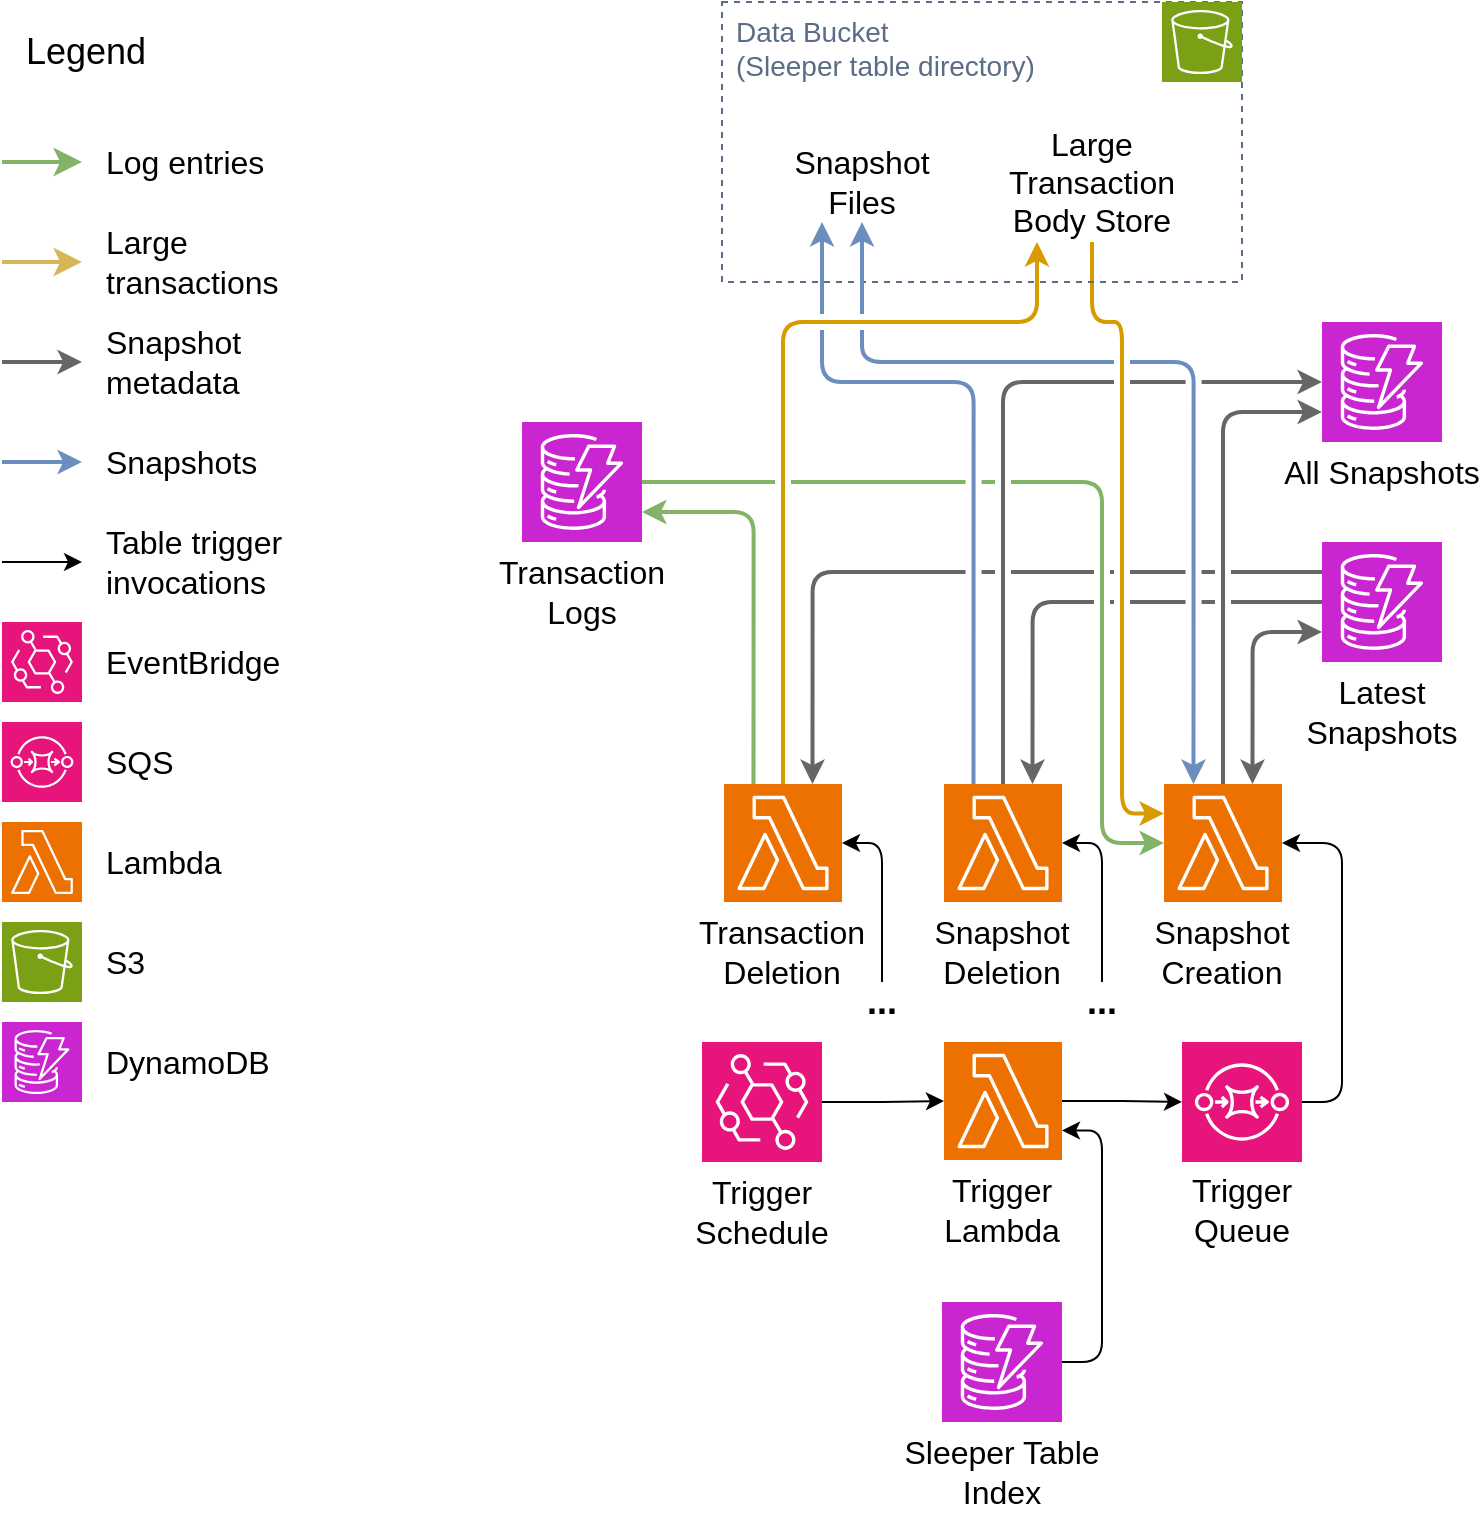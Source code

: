 <mxfile version="26.1.1">
  <diagram name="Page-1" id="XoA868RuWuj9pkEtLbrI">
    <mxGraphModel dx="2074" dy="1196" grid="1" gridSize="10" guides="1" tooltips="1" connect="1" arrows="1" fold="1" page="1" pageScale="1" pageWidth="827" pageHeight="1169" math="0" shadow="0">
      <root>
        <mxCell id="0" />
        <mxCell id="1" parent="0" />
        <mxCell id="zwTfYpXP-W-T_Ir1GxMR-30" style="edgeStyle=orthogonalEdgeStyle;rounded=1;orthogonalLoop=1;jettySize=auto;html=1;exitX=0.5;exitY=0;exitDx=0;exitDy=0;exitPerimeter=0;entryX=0.25;entryY=1;entryDx=0;entryDy=0;fillColor=#ffe6cc;strokeColor=#d79b00;strokeWidth=2;curved=0;jumpStyle=gap;" edge="1" parent="1" source="zwTfYpXP-W-T_Ir1GxMR-8" target="2BP0mcNtexj8iC0AKuNT-5">
          <mxGeometry relative="1" as="geometry">
            <Array as="points">
              <mxPoint x="431" y="300" />
              <mxPoint x="558" y="300" />
            </Array>
          </mxGeometry>
        </mxCell>
        <mxCell id="zwTfYpXP-W-T_Ir1GxMR-47" style="edgeStyle=orthogonalEdgeStyle;rounded=1;orthogonalLoop=1;jettySize=auto;html=1;exitX=0.5;exitY=1;exitDx=0;exitDy=0;entryX=0;entryY=0.25;entryDx=0;entryDy=0;entryPerimeter=0;fillColor=#ffe6cc;strokeColor=#d79b00;curved=0;strokeWidth=2;jumpStyle=gap;" edge="1" parent="1" source="2BP0mcNtexj8iC0AKuNT-5" target="zwTfYpXP-W-T_Ir1GxMR-3">
          <mxGeometry relative="1" as="geometry">
            <Array as="points">
              <mxPoint x="585" y="300" />
              <mxPoint x="600" y="300" />
              <mxPoint x="600" y="546" />
            </Array>
          </mxGeometry>
        </mxCell>
        <mxCell id="2BP0mcNtexj8iC0AKuNT-1" value="Data Bucket&lt;div&gt;(Sleeper table directory)&lt;/div&gt;" style="fillColor=none;strokeColor=#5A6C86;dashed=1;verticalAlign=top;fontStyle=0;fontColor=#5A6C86;whiteSpace=wrap;html=1;align=left;spacingLeft=5;fontSize=14;" parent="1" vertex="1">
          <mxGeometry x="400" y="140" width="260" height="140" as="geometry" />
        </mxCell>
        <mxCell id="2BP0mcNtexj8iC0AKuNT-2" value="" style="sketch=0;points=[[0,0,0],[0.25,0,0],[0.5,0,0],[0.75,0,0],[1,0,0],[0,1,0],[0.25,1,0],[0.5,1,0],[0.75,1,0],[1,1,0],[0,0.25,0],[0,0.5,0],[0,0.75,0],[1,0.25,0],[1,0.5,0],[1,0.75,0]];outlineConnect=0;fontColor=#232F3E;fillColor=#7AA116;strokeColor=#ffffff;dashed=0;verticalLabelPosition=bottom;verticalAlign=top;align=center;html=1;fontSize=12;fontStyle=0;aspect=fixed;shape=mxgraph.aws4.resourceIcon;resIcon=mxgraph.aws4.s3;" parent="1" vertex="1">
          <mxGeometry x="620" y="140" width="40" height="40" as="geometry" />
        </mxCell>
        <mxCell id="2BP0mcNtexj8iC0AKuNT-4" value="Snapshot Files" style="text;html=1;align=center;verticalAlign=middle;whiteSpace=wrap;rounded=0;fontSize=16;" parent="1" vertex="1">
          <mxGeometry x="430" y="210" width="80" height="40" as="geometry" />
        </mxCell>
        <mxCell id="2BP0mcNtexj8iC0AKuNT-5" value="Large Transaction Body Store" style="text;html=1;align=center;verticalAlign=middle;whiteSpace=wrap;rounded=0;fontSize=16;" parent="1" vertex="1">
          <mxGeometry x="530" y="200" width="110" height="60" as="geometry" />
        </mxCell>
        <mxCell id="2BP0mcNtexj8iC0AKuNT-21" value="" style="sketch=0;points=[[0,0,0],[0.25,0,0],[0.5,0,0],[0.75,0,0],[1,0,0],[0,1,0],[0.25,1,0],[0.5,1,0],[0.75,1,0],[1,1,0],[0,0.25,0],[0,0.5,0],[0,0.75,0],[1,0.25,0],[1,0.5,0],[1,0.75,0]];outlineConnect=0;fontColor=#232F3E;fillColor=#C925D1;strokeColor=#ffffff;dashed=0;verticalLabelPosition=bottom;verticalAlign=top;align=center;html=1;fontSize=12;fontStyle=0;aspect=fixed;shape=mxgraph.aws4.resourceIcon;resIcon=mxgraph.aws4.dynamodb;" parent="1" vertex="1">
          <mxGeometry x="700" y="410" width="60" height="60" as="geometry" />
        </mxCell>
        <mxCell id="2BP0mcNtexj8iC0AKuNT-22" value="Latest Snapshots" style="text;html=1;align=center;verticalAlign=middle;whiteSpace=wrap;rounded=0;fontSize=16;" parent="1" vertex="1">
          <mxGeometry x="680" y="470" width="100" height="50" as="geometry" />
        </mxCell>
        <mxCell id="2BP0mcNtexj8iC0AKuNT-51" value="" style="sketch=0;points=[[0,0,0],[0.25,0,0],[0.5,0,0],[0.75,0,0],[1,0,0],[0,1,0],[0.25,1,0],[0.5,1,0],[0.75,1,0],[1,1,0],[0,0.25,0],[0,0.5,0],[0,0.75,0],[1,0.25,0],[1,0.5,0],[1,0.75,0]];outlineConnect=0;fontColor=#232F3E;fillColor=#C925D1;strokeColor=#ffffff;dashed=0;verticalLabelPosition=bottom;verticalAlign=top;align=center;html=1;fontSize=12;fontStyle=0;aspect=fixed;shape=mxgraph.aws4.resourceIcon;resIcon=mxgraph.aws4.dynamodb;" parent="1" vertex="1">
          <mxGeometry x="700" y="300" width="60" height="60" as="geometry" />
        </mxCell>
        <mxCell id="2BP0mcNtexj8iC0AKuNT-52" value="All Snapshots" style="text;html=1;align=center;verticalAlign=middle;whiteSpace=wrap;rounded=0;fontSize=16;" parent="1" vertex="1">
          <mxGeometry x="680" y="360" width="100" height="30" as="geometry" />
        </mxCell>
        <mxCell id="2BP0mcNtexj8iC0AKuNT-76" value="" style="sketch=0;points=[[0,0,0],[0.25,0,0],[0.5,0,0],[0.75,0,0],[1,0,0],[0,1,0],[0.25,1,0],[0.5,1,0],[0.75,1,0],[1,1,0],[0,0.25,0],[0,0.5,0],[0,0.75,0],[1,0.25,0],[1,0.5,0],[1,0.75,0]];outlineConnect=0;fontColor=#232F3E;fillColor=#E7157B;strokeColor=#ffffff;dashed=0;verticalLabelPosition=bottom;verticalAlign=top;align=center;html=1;fontSize=12;fontStyle=0;aspect=fixed;shape=mxgraph.aws4.resourceIcon;resIcon=mxgraph.aws4.sqs;" parent="1" vertex="1">
          <mxGeometry x="40" y="500" width="40" height="40" as="geometry" />
        </mxCell>
        <mxCell id="2BP0mcNtexj8iC0AKuNT-77" value="SQS" style="text;html=1;strokeColor=none;fillColor=none;align=left;verticalAlign=middle;whiteSpace=wrap;rounded=0;fontSize=16;" parent="1" vertex="1">
          <mxGeometry x="90" y="500" width="100" height="40" as="geometry" />
        </mxCell>
        <mxCell id="2BP0mcNtexj8iC0AKuNT-80" value="" style="sketch=0;points=[[0,0,0],[0.25,0,0],[0.5,0,0],[0.75,0,0],[1,0,0],[0,1,0],[0.25,1,0],[0.5,1,0],[0.75,1,0],[1,1,0],[0,0.25,0],[0,0.5,0],[0,0.75,0],[1,0.25,0],[1,0.5,0],[1,0.75,0]];outlineConnect=0;fontColor=#232F3E;fillColor=#ED7100;strokeColor=#ffffff;dashed=0;verticalLabelPosition=bottom;verticalAlign=top;align=center;html=1;fontSize=12;fontStyle=0;aspect=fixed;shape=mxgraph.aws4.resourceIcon;resIcon=mxgraph.aws4.lambda;" parent="1" vertex="1">
          <mxGeometry x="40" y="550" width="40" height="40" as="geometry" />
        </mxCell>
        <mxCell id="2BP0mcNtexj8iC0AKuNT-83" value="Lambda" style="text;html=1;strokeColor=none;fillColor=none;align=left;verticalAlign=middle;whiteSpace=wrap;rounded=0;fontSize=16;" parent="1" vertex="1">
          <mxGeometry x="90" y="550" width="100" height="40" as="geometry" />
        </mxCell>
        <mxCell id="2BP0mcNtexj8iC0AKuNT-88" value="" style="sketch=0;points=[[0,0,0],[0.25,0,0],[0.5,0,0],[0.75,0,0],[1,0,0],[0,1,0],[0.25,1,0],[0.5,1,0],[0.75,1,0],[1,1,0],[0,0.25,0],[0,0.5,0],[0,0.75,0],[1,0.25,0],[1,0.5,0],[1,0.75,0]];outlineConnect=0;fontColor=#232F3E;fillColor=#C925D1;strokeColor=#ffffff;dashed=0;verticalLabelPosition=bottom;verticalAlign=top;align=center;html=1;fontSize=12;fontStyle=0;aspect=fixed;shape=mxgraph.aws4.resourceIcon;resIcon=mxgraph.aws4.dynamodb;" parent="1" vertex="1">
          <mxGeometry x="40" y="650" width="40" height="40" as="geometry" />
        </mxCell>
        <mxCell id="2BP0mcNtexj8iC0AKuNT-89" value="DynamoDB" style="text;html=1;strokeColor=none;fillColor=none;align=left;verticalAlign=middle;whiteSpace=wrap;rounded=0;fontSize=16;" parent="1" vertex="1">
          <mxGeometry x="90" y="650" width="100" height="40" as="geometry" />
        </mxCell>
        <mxCell id="2BP0mcNtexj8iC0AKuNT-90" value="" style="sketch=0;points=[[0,0,0],[0.25,0,0],[0.5,0,0],[0.75,0,0],[1,0,0],[0,1,0],[0.25,1,0],[0.5,1,0],[0.75,1,0],[1,1,0],[0,0.25,0],[0,0.5,0],[0,0.75,0],[1,0.25,0],[1,0.5,0],[1,0.75,0]];outlineConnect=0;fontColor=#232F3E;fillColor=#7AA116;strokeColor=#ffffff;dashed=0;verticalLabelPosition=bottom;verticalAlign=top;align=center;html=1;fontSize=12;fontStyle=0;aspect=fixed;shape=mxgraph.aws4.resourceIcon;resIcon=mxgraph.aws4.s3;" parent="1" vertex="1">
          <mxGeometry x="40" y="600" width="40" height="40" as="geometry" />
        </mxCell>
        <mxCell id="2BP0mcNtexj8iC0AKuNT-91" value="S3" style="text;html=1;strokeColor=none;fillColor=none;align=left;verticalAlign=middle;whiteSpace=wrap;rounded=0;fontSize=16;" parent="1" vertex="1">
          <mxGeometry x="90" y="600" width="100" height="40" as="geometry" />
        </mxCell>
        <mxCell id="2BP0mcNtexj8iC0AKuNT-92" value="Legend" style="text;html=1;strokeColor=none;fillColor=none;align=left;verticalAlign=middle;whiteSpace=wrap;rounded=0;fontSize=18;" parent="1" vertex="1">
          <mxGeometry x="50" y="150" width="60" height="30" as="geometry" />
        </mxCell>
        <mxCell id="2BP0mcNtexj8iC0AKuNT-94" value="Log entries" style="text;html=1;strokeColor=none;fillColor=none;align=left;verticalAlign=middle;whiteSpace=wrap;rounded=0;fontSize=16;" parent="1" vertex="1">
          <mxGeometry x="90" y="200" width="100" height="40" as="geometry" />
        </mxCell>
        <mxCell id="2BP0mcNtexj8iC0AKuNT-95" value="" style="endArrow=classic;html=1;rounded=0;fontSize=12;startSize=8;endSize=8;curved=1;fillColor=#fff2cc;strokeColor=#d6b656;strokeWidth=2;" parent="1" edge="1">
          <mxGeometry width="50" height="50" relative="1" as="geometry">
            <mxPoint x="40" y="270" as="sourcePoint" />
            <mxPoint x="80" y="270" as="targetPoint" />
          </mxGeometry>
        </mxCell>
        <mxCell id="2BP0mcNtexj8iC0AKuNT-96" value="Large transactions" style="text;html=1;strokeColor=none;fillColor=none;align=left;verticalAlign=middle;whiteSpace=wrap;rounded=0;fontSize=16;" parent="1" vertex="1">
          <mxGeometry x="90" y="250" width="100" height="40" as="geometry" />
        </mxCell>
        <mxCell id="2BP0mcNtexj8iC0AKuNT-97" value="" style="endArrow=classic;html=1;rounded=0;fontSize=12;startSize=6;endSize=6;curved=1;strokeWidth=2;fillColor=#f5f5f5;strokeColor=#666666;" parent="1" edge="1">
          <mxGeometry width="50" height="50" relative="1" as="geometry">
            <mxPoint x="40" y="320" as="sourcePoint" />
            <mxPoint x="80" y="320" as="targetPoint" />
          </mxGeometry>
        </mxCell>
        <mxCell id="2BP0mcNtexj8iC0AKuNT-98" value="Snapshot metadata" style="text;html=1;strokeColor=none;fillColor=none;align=left;verticalAlign=middle;whiteSpace=wrap;rounded=0;fontSize=16;" parent="1" vertex="1">
          <mxGeometry x="90" y="300" width="100" height="40" as="geometry" />
        </mxCell>
        <mxCell id="2BP0mcNtexj8iC0AKuNT-114" value="" style="endArrow=classic;html=1;rounded=0;fontSize=12;startSize=8;endSize=8;curved=1;fillColor=#d5e8d4;strokeColor=#82b366;strokeWidth=2;" parent="1" edge="1">
          <mxGeometry width="50" height="50" relative="1" as="geometry">
            <mxPoint x="40" y="220" as="sourcePoint" />
            <mxPoint x="80" y="220" as="targetPoint" />
          </mxGeometry>
        </mxCell>
        <mxCell id="2BP0mcNtexj8iC0AKuNT-115" value="" style="endArrow=classic;html=1;rounded=0;fontSize=12;startSize=6;endSize=6;curved=1;strokeWidth=2;fillColor=#dae8fc;strokeColor=#6c8ebf;" parent="1" edge="1">
          <mxGeometry width="50" height="50" relative="1" as="geometry">
            <mxPoint x="40" y="370" as="sourcePoint" />
            <mxPoint x="80" y="370" as="targetPoint" />
          </mxGeometry>
        </mxCell>
        <mxCell id="2BP0mcNtexj8iC0AKuNT-116" value="Snapshots" style="text;html=1;strokeColor=none;fillColor=none;align=left;verticalAlign=middle;whiteSpace=wrap;rounded=0;fontSize=16;" parent="1" vertex="1">
          <mxGeometry x="90" y="350" width="100" height="40" as="geometry" />
        </mxCell>
        <mxCell id="zwTfYpXP-W-T_Ir1GxMR-1" value="" style="sketch=0;points=[[0,0,0],[0.25,0,0],[0.5,0,0],[0.75,0,0],[1,0,0],[0,1,0],[0.25,1,0],[0.5,1,0],[0.75,1,0],[1,1,0],[0,0.25,0],[0,0.5,0],[0,0.75,0],[1,0.25,0],[1,0.5,0],[1,0.75,0]];outlineConnect=0;fontColor=#232F3E;fillColor=#C925D1;strokeColor=#ffffff;dashed=0;verticalLabelPosition=bottom;verticalAlign=top;align=center;html=1;fontSize=12;fontStyle=0;aspect=fixed;shape=mxgraph.aws4.resourceIcon;resIcon=mxgraph.aws4.dynamodb;" vertex="1" parent="1">
          <mxGeometry x="300" y="350" width="60" height="60" as="geometry" />
        </mxCell>
        <mxCell id="zwTfYpXP-W-T_Ir1GxMR-2" value="Transaction Logs" style="text;html=1;align=center;verticalAlign=middle;whiteSpace=wrap;rounded=0;fontSize=16;" vertex="1" parent="1">
          <mxGeometry x="280" y="410" width="100" height="50" as="geometry" />
        </mxCell>
        <mxCell id="zwTfYpXP-W-T_Ir1GxMR-48" style="edgeStyle=orthogonalEdgeStyle;rounded=1;orthogonalLoop=1;jettySize=auto;html=1;exitX=0.25;exitY=0;exitDx=0;exitDy=0;exitPerimeter=0;entryX=0.5;entryY=1;entryDx=0;entryDy=0;fillColor=#dae8fc;strokeColor=#6c8ebf;curved=0;strokeWidth=2;startArrow=classic;startFill=1;jumpStyle=gap;" edge="1" parent="1" source="zwTfYpXP-W-T_Ir1GxMR-3" target="2BP0mcNtexj8iC0AKuNT-4">
          <mxGeometry relative="1" as="geometry">
            <Array as="points">
              <mxPoint x="636" y="320" />
              <mxPoint x="470" y="320" />
            </Array>
          </mxGeometry>
        </mxCell>
        <mxCell id="zwTfYpXP-W-T_Ir1GxMR-3" value="" style="sketch=0;points=[[0,0,0],[0.25,0,0],[0.5,0,0],[0.75,0,0],[1,0,0],[0,1,0],[0.25,1,0],[0.5,1,0],[0.75,1,0],[1,1,0],[0,0.25,0],[0,0.5,0],[0,0.75,0],[1,0.25,0],[1,0.5,0],[1,0.75,0]];outlineConnect=0;fontColor=#232F3E;fillColor=#ED7100;strokeColor=#ffffff;dashed=0;verticalLabelPosition=bottom;verticalAlign=top;align=center;html=1;fontSize=12;fontStyle=0;aspect=fixed;shape=mxgraph.aws4.resourceIcon;resIcon=mxgraph.aws4.lambda;" vertex="1" parent="1">
          <mxGeometry x="621" y="531" width="59" height="59" as="geometry" />
        </mxCell>
        <mxCell id="zwTfYpXP-W-T_Ir1GxMR-4" value="Snapshot Creation" style="text;html=1;align=center;verticalAlign=middle;whiteSpace=wrap;rounded=0;fontSize=16;" vertex="1" parent="1">
          <mxGeometry x="600" y="590" width="100" height="50" as="geometry" />
        </mxCell>
        <mxCell id="zwTfYpXP-W-T_Ir1GxMR-6" value="" style="sketch=0;points=[[0,0,0],[0.25,0,0],[0.5,0,0],[0.75,0,0],[1,0,0],[0,1,0],[0.25,1,0],[0.5,1,0],[0.75,1,0],[1,1,0],[0,0.25,0],[0,0.5,0],[0,0.75,0],[1,0.25,0],[1,0.5,0],[1,0.75,0]];outlineConnect=0;fontColor=#232F3E;fillColor=#ED7100;strokeColor=#ffffff;dashed=0;verticalLabelPosition=bottom;verticalAlign=top;align=center;html=1;fontSize=12;fontStyle=0;aspect=fixed;shape=mxgraph.aws4.resourceIcon;resIcon=mxgraph.aws4.lambda;" vertex="1" parent="1">
          <mxGeometry x="511" y="531" width="59" height="59" as="geometry" />
        </mxCell>
        <mxCell id="zwTfYpXP-W-T_Ir1GxMR-7" value="Snapshot Deletion" style="text;html=1;align=center;verticalAlign=middle;whiteSpace=wrap;rounded=0;fontSize=16;" vertex="1" parent="1">
          <mxGeometry x="490" y="590" width="100" height="50" as="geometry" />
        </mxCell>
        <mxCell id="zwTfYpXP-W-T_Ir1GxMR-8" value="" style="sketch=0;points=[[0,0,0],[0.25,0,0],[0.5,0,0],[0.75,0,0],[1,0,0],[0,1,0],[0.25,1,0],[0.5,1,0],[0.75,1,0],[1,1,0],[0,0.25,0],[0,0.5,0],[0,0.75,0],[1,0.25,0],[1,0.5,0],[1,0.75,0]];outlineConnect=0;fontColor=#232F3E;fillColor=#ED7100;strokeColor=#ffffff;dashed=0;verticalLabelPosition=bottom;verticalAlign=top;align=center;html=1;fontSize=12;fontStyle=0;aspect=fixed;shape=mxgraph.aws4.resourceIcon;resIcon=mxgraph.aws4.lambda;" vertex="1" parent="1">
          <mxGeometry x="401" y="531" width="59" height="59" as="geometry" />
        </mxCell>
        <mxCell id="zwTfYpXP-W-T_Ir1GxMR-9" value="Transaction Deletion" style="text;html=1;align=center;verticalAlign=middle;whiteSpace=wrap;rounded=0;fontSize=16;" vertex="1" parent="1">
          <mxGeometry x="380" y="590" width="100" height="50" as="geometry" />
        </mxCell>
        <mxCell id="zwTfYpXP-W-T_Ir1GxMR-26" style="edgeStyle=orthogonalEdgeStyle;rounded=1;orthogonalLoop=1;jettySize=auto;html=1;exitX=0.25;exitY=0;exitDx=0;exitDy=0;exitPerimeter=0;entryX=1;entryY=0.75;entryDx=0;entryDy=0;entryPerimeter=0;fillColor=#d5e8d4;strokeColor=#82b366;strokeWidth=2;curved=0;jumpStyle=none;" edge="1" parent="1" source="zwTfYpXP-W-T_Ir1GxMR-8" target="zwTfYpXP-W-T_Ir1GxMR-1">
          <mxGeometry relative="1" as="geometry" />
        </mxCell>
        <mxCell id="zwTfYpXP-W-T_Ir1GxMR-31" value="" style="sketch=0;points=[[0,0,0],[0.25,0,0],[0.5,0,0],[0.75,0,0],[1,0,0],[0,1,0],[0.25,1,0],[0.5,1,0],[0.75,1,0],[1,1,0],[0,0.25,0],[0,0.5,0],[0,0.75,0],[1,0.25,0],[1,0.5,0],[1,0.75,0]];outlineConnect=0;fontColor=#232F3E;fillColor=#E7157B;strokeColor=#ffffff;dashed=0;verticalLabelPosition=bottom;verticalAlign=top;align=center;html=1;fontSize=12;fontStyle=0;aspect=fixed;shape=mxgraph.aws4.resourceIcon;resIcon=mxgraph.aws4.eventbridge;" vertex="1" parent="1">
          <mxGeometry x="40" y="450" width="40" height="40" as="geometry" />
        </mxCell>
        <mxCell id="zwTfYpXP-W-T_Ir1GxMR-32" value="EventBridge" style="text;html=1;strokeColor=none;fillColor=none;align=left;verticalAlign=middle;whiteSpace=wrap;rounded=0;fontSize=16;" vertex="1" parent="1">
          <mxGeometry x="90" y="450" width="100" height="40" as="geometry" />
        </mxCell>
        <mxCell id="zwTfYpXP-W-T_Ir1GxMR-33" value="" style="sketch=0;points=[[0,0,0],[0.25,0,0],[0.5,0,0],[0.75,0,0],[1,0,0],[0,1,0],[0.25,1,0],[0.5,1,0],[0.75,1,0],[1,1,0],[0,0.25,0],[0,0.5,0],[0,0.75,0],[1,0.25,0],[1,0.5,0],[1,0.75,0]];outlineConnect=0;fontColor=#232F3E;fillColor=#E7157B;strokeColor=#ffffff;dashed=0;verticalLabelPosition=bottom;verticalAlign=top;align=center;html=1;fontSize=12;fontStyle=0;aspect=fixed;shape=mxgraph.aws4.resourceIcon;resIcon=mxgraph.aws4.eventbridge;" vertex="1" parent="1">
          <mxGeometry x="390" y="660" width="60" height="60" as="geometry" />
        </mxCell>
        <mxCell id="zwTfYpXP-W-T_Ir1GxMR-34" value="" style="sketch=0;points=[[0,0,0],[0.25,0,0],[0.5,0,0],[0.75,0,0],[1,0,0],[0,1,0],[0.25,1,0],[0.5,1,0],[0.75,1,0],[1,1,0],[0,0.25,0],[0,0.5,0],[0,0.75,0],[1,0.25,0],[1,0.5,0],[1,0.75,0]];outlineConnect=0;fontColor=#232F3E;fillColor=#C925D1;strokeColor=#ffffff;dashed=0;verticalLabelPosition=bottom;verticalAlign=top;align=center;html=1;fontSize=12;fontStyle=0;aspect=fixed;shape=mxgraph.aws4.resourceIcon;resIcon=mxgraph.aws4.dynamodb;" vertex="1" parent="1">
          <mxGeometry x="510" y="790" width="60" height="60" as="geometry" />
        </mxCell>
        <mxCell id="zwTfYpXP-W-T_Ir1GxMR-35" value="Sleeper Table Index" style="text;html=1;align=center;verticalAlign=middle;whiteSpace=wrap;rounded=0;fontSize=16;" vertex="1" parent="1">
          <mxGeometry x="490" y="850" width="100" height="50" as="geometry" />
        </mxCell>
        <mxCell id="zwTfYpXP-W-T_Ir1GxMR-36" value="Trigger Schedule" style="text;html=1;align=center;verticalAlign=middle;whiteSpace=wrap;rounded=0;fontSize=16;" vertex="1" parent="1">
          <mxGeometry x="370" y="720" width="100" height="50" as="geometry" />
        </mxCell>
        <mxCell id="zwTfYpXP-W-T_Ir1GxMR-37" value="" style="sketch=0;points=[[0,0,0],[0.25,0,0],[0.5,0,0],[0.75,0,0],[1,0,0],[0,1,0],[0.25,1,0],[0.5,1,0],[0.75,1,0],[1,1,0],[0,0.25,0],[0,0.5,0],[0,0.75,0],[1,0.25,0],[1,0.5,0],[1,0.75,0]];outlineConnect=0;fontColor=#232F3E;fillColor=#ED7100;strokeColor=#ffffff;dashed=0;verticalLabelPosition=bottom;verticalAlign=top;align=center;html=1;fontSize=12;fontStyle=0;aspect=fixed;shape=mxgraph.aws4.resourceIcon;resIcon=mxgraph.aws4.lambda;" vertex="1" parent="1">
          <mxGeometry x="511" y="660" width="59" height="59" as="geometry" />
        </mxCell>
        <mxCell id="zwTfYpXP-W-T_Ir1GxMR-38" value="Trigger Lambda" style="text;html=1;align=center;verticalAlign=middle;whiteSpace=wrap;rounded=0;fontSize=16;" vertex="1" parent="1">
          <mxGeometry x="490" y="719" width="100" height="50" as="geometry" />
        </mxCell>
        <mxCell id="zwTfYpXP-W-T_Ir1GxMR-49" style="edgeStyle=orthogonalEdgeStyle;rounded=1;orthogonalLoop=1;jettySize=auto;html=1;exitX=0.5;exitY=0;exitDx=0;exitDy=0;exitPerimeter=0;entryX=0;entryY=0.5;entryDx=0;entryDy=0;entryPerimeter=0;fillColor=#f5f5f5;strokeColor=#666666;curved=0;strokeWidth=2;jumpStyle=gap;" edge="1" parent="1" source="zwTfYpXP-W-T_Ir1GxMR-6" target="2BP0mcNtexj8iC0AKuNT-51">
          <mxGeometry relative="1" as="geometry" />
        </mxCell>
        <mxCell id="zwTfYpXP-W-T_Ir1GxMR-51" style="edgeStyle=orthogonalEdgeStyle;rounded=1;orthogonalLoop=1;jettySize=auto;html=1;exitX=0.5;exitY=0;exitDx=0;exitDy=0;exitPerimeter=0;entryX=0;entryY=0.75;entryDx=0;entryDy=0;entryPerimeter=0;fillColor=#f5f5f5;strokeColor=#666666;curved=0;strokeWidth=2;startArrow=none;startFill=0;" edge="1" parent="1" source="zwTfYpXP-W-T_Ir1GxMR-3" target="2BP0mcNtexj8iC0AKuNT-51">
          <mxGeometry relative="1" as="geometry" />
        </mxCell>
        <mxCell id="zwTfYpXP-W-T_Ir1GxMR-52" style="edgeStyle=orthogonalEdgeStyle;rounded=1;orthogonalLoop=1;jettySize=auto;html=1;exitX=0.75;exitY=0;exitDx=0;exitDy=0;exitPerimeter=0;entryX=0;entryY=0.75;entryDx=0;entryDy=0;entryPerimeter=0;fillColor=#f5f5f5;strokeColor=#666666;curved=0;strokeWidth=2;startArrow=classic;startFill=1;" edge="1" parent="1" source="zwTfYpXP-W-T_Ir1GxMR-3" target="2BP0mcNtexj8iC0AKuNT-21">
          <mxGeometry relative="1" as="geometry" />
        </mxCell>
        <mxCell id="zwTfYpXP-W-T_Ir1GxMR-41" style="edgeStyle=orthogonalEdgeStyle;rounded=1;orthogonalLoop=1;jettySize=auto;html=1;exitX=0.25;exitY=0;exitDx=0;exitDy=0;exitPerimeter=0;entryX=0.25;entryY=1;entryDx=0;entryDy=0;fillColor=#dae8fc;strokeColor=#6c8ebf;curved=0;strokeWidth=2;jumpStyle=gap;" edge="1" parent="1" source="zwTfYpXP-W-T_Ir1GxMR-6" target="2BP0mcNtexj8iC0AKuNT-4">
          <mxGeometry relative="1" as="geometry">
            <Array as="points">
              <mxPoint x="526" y="330" />
              <mxPoint x="450" y="330" />
            </Array>
          </mxGeometry>
        </mxCell>
        <mxCell id="zwTfYpXP-W-T_Ir1GxMR-44" style="edgeStyle=orthogonalEdgeStyle;rounded=1;orthogonalLoop=1;jettySize=auto;html=1;exitX=1;exitY=0.5;exitDx=0;exitDy=0;exitPerimeter=0;entryX=0;entryY=0.5;entryDx=0;entryDy=0;entryPerimeter=0;fillColor=#d5e8d4;strokeColor=#82b366;curved=0;strokeWidth=2;jumpStyle=gap;" edge="1" parent="1" source="zwTfYpXP-W-T_Ir1GxMR-1" target="zwTfYpXP-W-T_Ir1GxMR-3">
          <mxGeometry relative="1" as="geometry">
            <Array as="points">
              <mxPoint x="590" y="380" />
              <mxPoint x="590" y="561" />
            </Array>
          </mxGeometry>
        </mxCell>
        <mxCell id="zwTfYpXP-W-T_Ir1GxMR-54" style="edgeStyle=orthogonalEdgeStyle;rounded=1;orthogonalLoop=1;jettySize=auto;html=1;exitX=0;exitY=0.25;exitDx=0;exitDy=0;exitPerimeter=0;entryX=0.75;entryY=0;entryDx=0;entryDy=0;entryPerimeter=0;fillColor=#f5f5f5;strokeColor=#666666;curved=0;strokeWidth=2;jumpStyle=gap;" edge="1" parent="1" source="2BP0mcNtexj8iC0AKuNT-21" target="zwTfYpXP-W-T_Ir1GxMR-8">
          <mxGeometry relative="1" as="geometry" />
        </mxCell>
        <mxCell id="zwTfYpXP-W-T_Ir1GxMR-53" style="edgeStyle=orthogonalEdgeStyle;rounded=1;orthogonalLoop=1;jettySize=auto;html=1;exitX=0;exitY=0.5;exitDx=0;exitDy=0;exitPerimeter=0;entryX=0.75;entryY=0;entryDx=0;entryDy=0;entryPerimeter=0;fillColor=#f5f5f5;strokeColor=#666666;curved=0;strokeWidth=2;jumpStyle=gap;" edge="1" parent="1" source="2BP0mcNtexj8iC0AKuNT-21" target="zwTfYpXP-W-T_Ir1GxMR-6">
          <mxGeometry relative="1" as="geometry" />
        </mxCell>
        <mxCell id="zwTfYpXP-W-T_Ir1GxMR-55" style="edgeStyle=orthogonalEdgeStyle;rounded=1;orthogonalLoop=1;jettySize=auto;html=1;exitX=1;exitY=0.5;exitDx=0;exitDy=0;exitPerimeter=0;entryX=1;entryY=0.75;entryDx=0;entryDy=0;entryPerimeter=0;curved=0;" edge="1" parent="1" source="zwTfYpXP-W-T_Ir1GxMR-34" target="zwTfYpXP-W-T_Ir1GxMR-37">
          <mxGeometry relative="1" as="geometry" />
        </mxCell>
        <mxCell id="zwTfYpXP-W-T_Ir1GxMR-56" style="edgeStyle=orthogonalEdgeStyle;rounded=0;orthogonalLoop=1;jettySize=auto;html=1;exitX=1;exitY=0.5;exitDx=0;exitDy=0;exitPerimeter=0;entryX=0;entryY=0.5;entryDx=0;entryDy=0;entryPerimeter=0;" edge="1" parent="1" source="zwTfYpXP-W-T_Ir1GxMR-33" target="zwTfYpXP-W-T_Ir1GxMR-37">
          <mxGeometry relative="1" as="geometry" />
        </mxCell>
        <mxCell id="zwTfYpXP-W-T_Ir1GxMR-57" value="" style="sketch=0;points=[[0,0,0],[0.25,0,0],[0.5,0,0],[0.75,0,0],[1,0,0],[0,1,0],[0.25,1,0],[0.5,1,0],[0.75,1,0],[1,1,0],[0,0.25,0],[0,0.5,0],[0,0.75,0],[1,0.25,0],[1,0.5,0],[1,0.75,0]];outlineConnect=0;fontColor=#232F3E;fillColor=#E7157B;strokeColor=#ffffff;dashed=0;verticalLabelPosition=bottom;verticalAlign=top;align=center;html=1;fontSize=12;fontStyle=0;aspect=fixed;shape=mxgraph.aws4.resourceIcon;resIcon=mxgraph.aws4.sqs;" vertex="1" parent="1">
          <mxGeometry x="630" y="660" width="60" height="60" as="geometry" />
        </mxCell>
        <mxCell id="zwTfYpXP-W-T_Ir1GxMR-58" style="edgeStyle=orthogonalEdgeStyle;rounded=0;orthogonalLoop=1;jettySize=auto;html=1;exitX=1;exitY=0.5;exitDx=0;exitDy=0;exitPerimeter=0;entryX=0;entryY=0.5;entryDx=0;entryDy=0;entryPerimeter=0;" edge="1" parent="1" source="zwTfYpXP-W-T_Ir1GxMR-37" target="zwTfYpXP-W-T_Ir1GxMR-57">
          <mxGeometry relative="1" as="geometry" />
        </mxCell>
        <mxCell id="zwTfYpXP-W-T_Ir1GxMR-60" style="edgeStyle=orthogonalEdgeStyle;rounded=1;orthogonalLoop=1;jettySize=auto;html=1;exitX=1;exitY=0.5;exitDx=0;exitDy=0;exitPerimeter=0;entryX=1;entryY=0.5;entryDx=0;entryDy=0;entryPerimeter=0;curved=0;" edge="1" parent="1" source="zwTfYpXP-W-T_Ir1GxMR-57" target="zwTfYpXP-W-T_Ir1GxMR-3">
          <mxGeometry relative="1" as="geometry" />
        </mxCell>
        <mxCell id="zwTfYpXP-W-T_Ir1GxMR-61" value="Trigger Queue" style="text;html=1;align=center;verticalAlign=middle;whiteSpace=wrap;rounded=0;fontSize=16;" vertex="1" parent="1">
          <mxGeometry x="610" y="719" width="100" height="50" as="geometry" />
        </mxCell>
        <mxCell id="zwTfYpXP-W-T_Ir1GxMR-64" value="" style="endArrow=classic;html=1;rounded=0;fontSize=12;startSize=6;endSize=6;curved=1;strokeWidth=1;" edge="1" parent="1">
          <mxGeometry width="50" height="50" relative="1" as="geometry">
            <mxPoint x="40" y="420" as="sourcePoint" />
            <mxPoint x="80" y="420" as="targetPoint" />
          </mxGeometry>
        </mxCell>
        <mxCell id="zwTfYpXP-W-T_Ir1GxMR-65" value="Table trigger invocations" style="text;html=1;strokeColor=none;fillColor=none;align=left;verticalAlign=middle;whiteSpace=wrap;rounded=0;fontSize=16;" vertex="1" parent="1">
          <mxGeometry x="90" y="400" width="100" height="40" as="geometry" />
        </mxCell>
        <mxCell id="zwTfYpXP-W-T_Ir1GxMR-66" value="..." style="text;html=1;align=center;verticalAlign=middle;whiteSpace=wrap;rounded=0;fontSize=18;fontStyle=1" vertex="1" parent="1">
          <mxGeometry x="580" y="630" width="20" height="20" as="geometry" />
        </mxCell>
        <mxCell id="zwTfYpXP-W-T_Ir1GxMR-68" style="edgeStyle=orthogonalEdgeStyle;rounded=1;orthogonalLoop=1;jettySize=auto;html=1;exitX=0.5;exitY=0;exitDx=0;exitDy=0;entryX=1;entryY=0.5;entryDx=0;entryDy=0;entryPerimeter=0;curved=0;" edge="1" parent="1" source="zwTfYpXP-W-T_Ir1GxMR-66" target="zwTfYpXP-W-T_Ir1GxMR-6">
          <mxGeometry relative="1" as="geometry" />
        </mxCell>
        <mxCell id="zwTfYpXP-W-T_Ir1GxMR-69" value="..." style="text;html=1;align=center;verticalAlign=middle;whiteSpace=wrap;rounded=0;fontSize=18;fontStyle=1" vertex="1" parent="1">
          <mxGeometry x="470" y="630" width="20" height="20" as="geometry" />
        </mxCell>
        <mxCell id="zwTfYpXP-W-T_Ir1GxMR-70" style="edgeStyle=orthogonalEdgeStyle;rounded=1;orthogonalLoop=1;jettySize=auto;html=1;exitX=0.5;exitY=0;exitDx=0;exitDy=0;entryX=1;entryY=0.5;entryDx=0;entryDy=0;entryPerimeter=0;curved=0;" edge="1" parent="1" source="zwTfYpXP-W-T_Ir1GxMR-69" target="zwTfYpXP-W-T_Ir1GxMR-8">
          <mxGeometry relative="1" as="geometry" />
        </mxCell>
      </root>
    </mxGraphModel>
  </diagram>
</mxfile>
